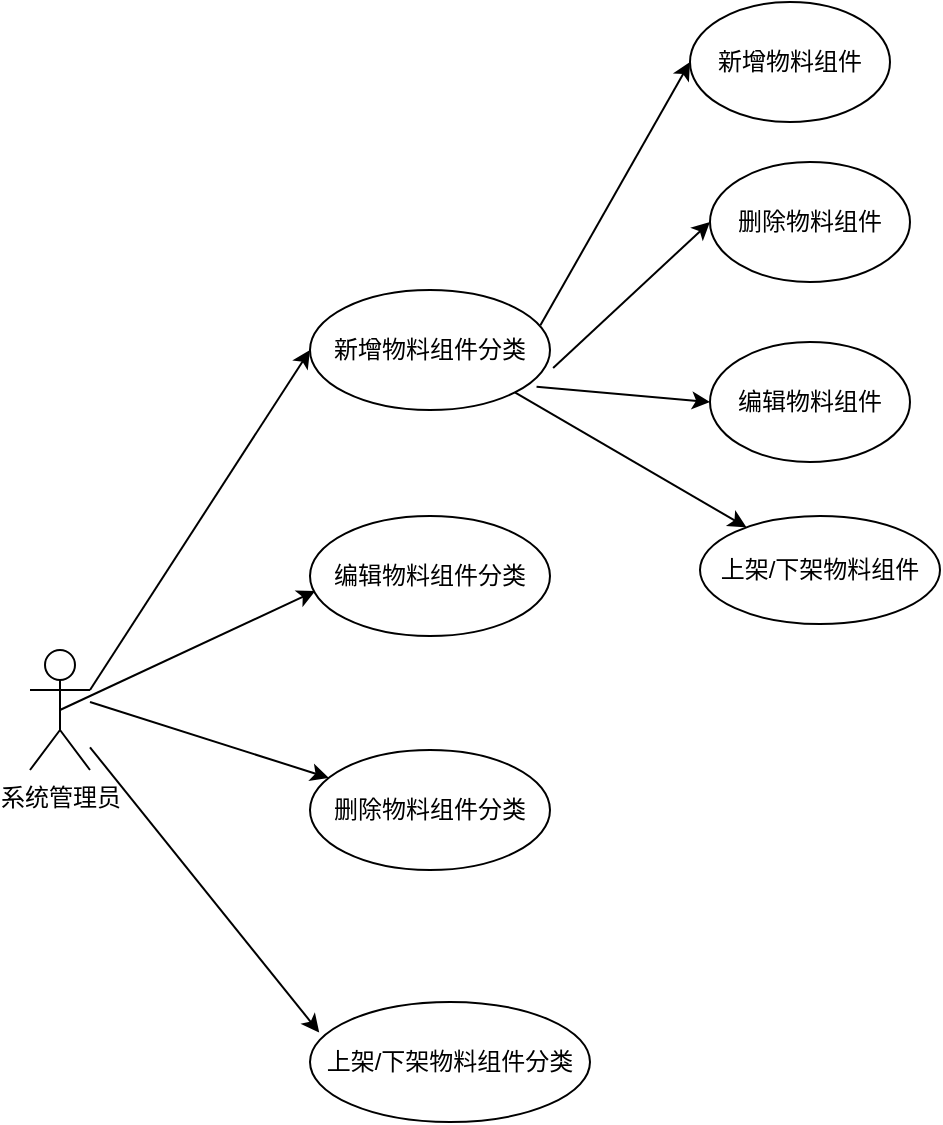 <mxfile version="24.0.5" type="github">
  <diagram name="第 1 页" id="GxHCkViV3MXR_RWcdCR5">
    <mxGraphModel dx="420" dy="-23" grid="1" gridSize="10" guides="1" tooltips="1" connect="1" arrows="1" fold="1" page="1" pageScale="1" pageWidth="827" pageHeight="1169" math="0" shadow="0">
      <root>
        <mxCell id="0" />
        <mxCell id="1" parent="0" />
        <mxCell id="hOn2tmxRBXPKstyyKRDn-1" value="系统管理员" style="shape=umlActor;verticalLabelPosition=bottom;verticalAlign=top;html=1;outlineConnect=0;" vertex="1" parent="1">
          <mxGeometry x="1968" y="1914" width="30" height="60" as="geometry" />
        </mxCell>
        <mxCell id="hOn2tmxRBXPKstyyKRDn-2" value="新增物料组件分类" style="ellipse;whiteSpace=wrap;html=1;" vertex="1" parent="1">
          <mxGeometry x="2108" y="1734" width="120" height="60" as="geometry" />
        </mxCell>
        <mxCell id="hOn2tmxRBXPKstyyKRDn-3" value="编辑物料组件分类" style="ellipse;whiteSpace=wrap;html=1;" vertex="1" parent="1">
          <mxGeometry x="2108" y="1847" width="120" height="60" as="geometry" />
        </mxCell>
        <mxCell id="hOn2tmxRBXPKstyyKRDn-4" value="删除物料组件分类" style="ellipse;whiteSpace=wrap;html=1;" vertex="1" parent="1">
          <mxGeometry x="2108" y="1964" width="120" height="60" as="geometry" />
        </mxCell>
        <mxCell id="hOn2tmxRBXPKstyyKRDn-5" value="上架/下架物料组件分类" style="ellipse;whiteSpace=wrap;html=1;" vertex="1" parent="1">
          <mxGeometry x="2108" y="2090" width="140" height="60" as="geometry" />
        </mxCell>
        <mxCell id="hOn2tmxRBXPKstyyKRDn-6" value="" style="endArrow=classic;html=1;rounded=0;exitX=1;exitY=0.333;exitDx=0;exitDy=0;exitPerimeter=0;entryX=0;entryY=0.5;entryDx=0;entryDy=0;" edge="1" parent="1" source="hOn2tmxRBXPKstyyKRDn-1" target="hOn2tmxRBXPKstyyKRDn-2">
          <mxGeometry width="50" height="50" relative="1" as="geometry">
            <mxPoint x="2248" y="1790" as="sourcePoint" />
            <mxPoint x="2298" y="1740" as="targetPoint" />
          </mxGeometry>
        </mxCell>
        <mxCell id="hOn2tmxRBXPKstyyKRDn-7" value="" style="endArrow=classic;html=1;rounded=0;exitX=0.5;exitY=0.5;exitDx=0;exitDy=0;exitPerimeter=0;entryX=0.022;entryY=0.625;entryDx=0;entryDy=0;entryPerimeter=0;" edge="1" parent="1" source="hOn2tmxRBXPKstyyKRDn-1" target="hOn2tmxRBXPKstyyKRDn-3">
          <mxGeometry width="50" height="50" relative="1" as="geometry">
            <mxPoint x="2248" y="1790" as="sourcePoint" />
            <mxPoint x="2298" y="1740" as="targetPoint" />
          </mxGeometry>
        </mxCell>
        <mxCell id="hOn2tmxRBXPKstyyKRDn-8" value="" style="endArrow=classic;html=1;rounded=0;" edge="1" parent="1" target="hOn2tmxRBXPKstyyKRDn-4">
          <mxGeometry width="50" height="50" relative="1" as="geometry">
            <mxPoint x="1998" y="1940" as="sourcePoint" />
            <mxPoint x="2298" y="1740" as="targetPoint" />
          </mxGeometry>
        </mxCell>
        <mxCell id="hOn2tmxRBXPKstyyKRDn-9" value="" style="endArrow=classic;html=1;rounded=0;entryX=0.033;entryY=0.254;entryDx=0;entryDy=0;entryPerimeter=0;" edge="1" parent="1" source="hOn2tmxRBXPKstyyKRDn-1" target="hOn2tmxRBXPKstyyKRDn-5">
          <mxGeometry width="50" height="50" relative="1" as="geometry">
            <mxPoint x="2248" y="1790" as="sourcePoint" />
            <mxPoint x="2298" y="1740" as="targetPoint" />
          </mxGeometry>
        </mxCell>
        <mxCell id="hOn2tmxRBXPKstyyKRDn-10" value="新增物料组件" style="ellipse;whiteSpace=wrap;html=1;" vertex="1" parent="1">
          <mxGeometry x="2298" y="1590" width="100" height="60" as="geometry" />
        </mxCell>
        <mxCell id="hOn2tmxRBXPKstyyKRDn-11" value="删除物料组件" style="ellipse;whiteSpace=wrap;html=1;" vertex="1" parent="1">
          <mxGeometry x="2308" y="1670" width="100" height="60" as="geometry" />
        </mxCell>
        <mxCell id="hOn2tmxRBXPKstyyKRDn-12" value="" style="endArrow=classic;html=1;rounded=0;exitX=0.96;exitY=0.294;exitDx=0;exitDy=0;exitPerimeter=0;entryX=0;entryY=0.5;entryDx=0;entryDy=0;" edge="1" parent="1" source="hOn2tmxRBXPKstyyKRDn-2" target="hOn2tmxRBXPKstyyKRDn-10">
          <mxGeometry width="50" height="50" relative="1" as="geometry">
            <mxPoint x="2248" y="1790" as="sourcePoint" />
            <mxPoint x="2298" y="1740" as="targetPoint" />
          </mxGeometry>
        </mxCell>
        <mxCell id="hOn2tmxRBXPKstyyKRDn-13" value="" style="endArrow=classic;html=1;rounded=0;exitX=1.013;exitY=0.65;exitDx=0;exitDy=0;entryX=0;entryY=0.5;entryDx=0;entryDy=0;exitPerimeter=0;" edge="1" parent="1" source="hOn2tmxRBXPKstyyKRDn-2" target="hOn2tmxRBXPKstyyKRDn-11">
          <mxGeometry width="50" height="50" relative="1" as="geometry">
            <mxPoint x="2248" y="1790" as="sourcePoint" />
            <mxPoint x="2298" y="1740" as="targetPoint" />
          </mxGeometry>
        </mxCell>
        <mxCell id="hOn2tmxRBXPKstyyKRDn-14" value="编辑物料组件" style="ellipse;whiteSpace=wrap;html=1;" vertex="1" parent="1">
          <mxGeometry x="2308" y="1760" width="100" height="60" as="geometry" />
        </mxCell>
        <mxCell id="hOn2tmxRBXPKstyyKRDn-15" value="上架/下架物料组件" style="ellipse;whiteSpace=wrap;html=1;" vertex="1" parent="1">
          <mxGeometry x="2303" y="1847" width="120" height="54" as="geometry" />
        </mxCell>
        <mxCell id="hOn2tmxRBXPKstyyKRDn-16" value="" style="endArrow=classic;html=1;rounded=0;exitX=0.944;exitY=0.806;exitDx=0;exitDy=0;entryX=0;entryY=0.5;entryDx=0;entryDy=0;exitPerimeter=0;" edge="1" parent="1" source="hOn2tmxRBXPKstyyKRDn-2" target="hOn2tmxRBXPKstyyKRDn-14">
          <mxGeometry width="50" height="50" relative="1" as="geometry">
            <mxPoint x="2240" y="1783" as="sourcePoint" />
            <mxPoint x="2318" y="1710" as="targetPoint" />
          </mxGeometry>
        </mxCell>
        <mxCell id="hOn2tmxRBXPKstyyKRDn-17" value="" style="endArrow=classic;html=1;rounded=0;exitX=1;exitY=1;exitDx=0;exitDy=0;" edge="1" parent="1" source="hOn2tmxRBXPKstyyKRDn-2" target="hOn2tmxRBXPKstyyKRDn-15">
          <mxGeometry width="50" height="50" relative="1" as="geometry">
            <mxPoint x="1968" y="1830" as="sourcePoint" />
            <mxPoint x="2018" y="1780" as="targetPoint" />
          </mxGeometry>
        </mxCell>
      </root>
    </mxGraphModel>
  </diagram>
</mxfile>
